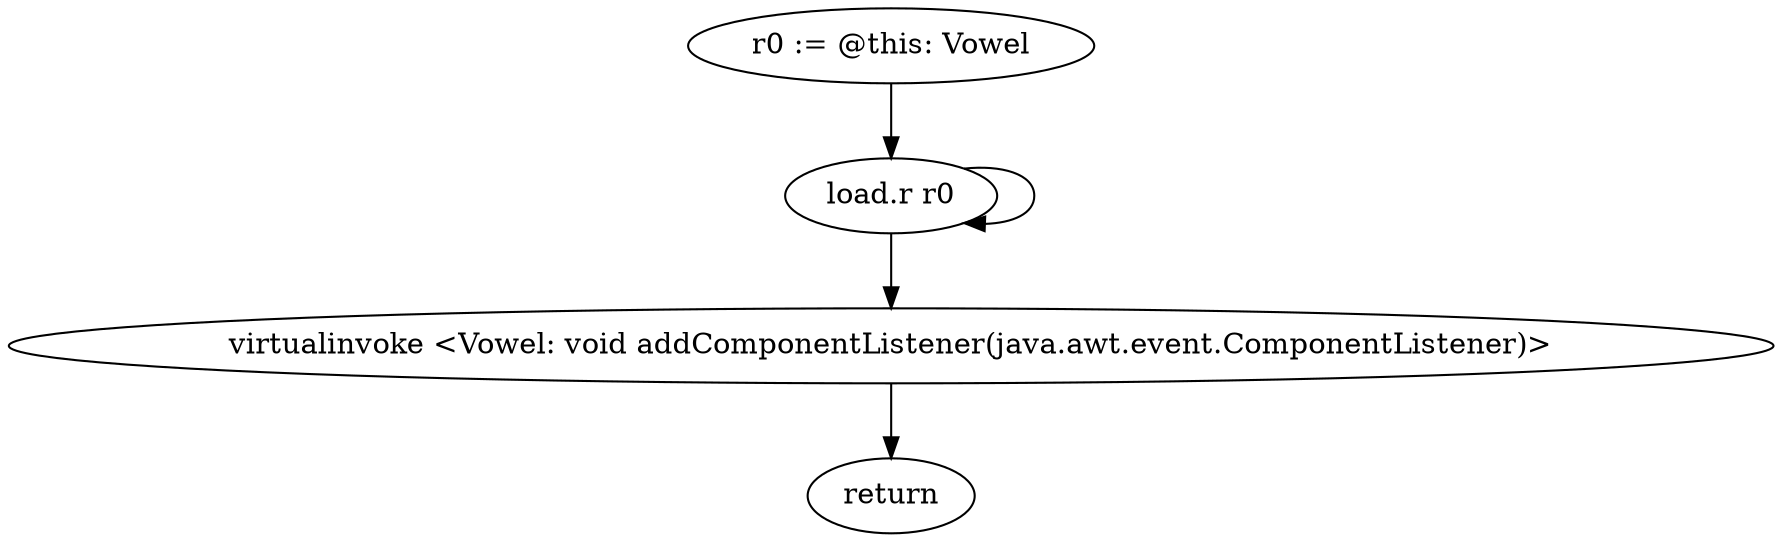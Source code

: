 digraph "" {
    "r0 := @this: Vowel"
    "load.r r0"
    "r0 := @this: Vowel"->"load.r r0";
    "load.r r0"->"load.r r0";
    "virtualinvoke <Vowel: void addComponentListener(java.awt.event.ComponentListener)>"
    "load.r r0"->"virtualinvoke <Vowel: void addComponentListener(java.awt.event.ComponentListener)>";
    "return"
    "virtualinvoke <Vowel: void addComponentListener(java.awt.event.ComponentListener)>"->"return";
}
